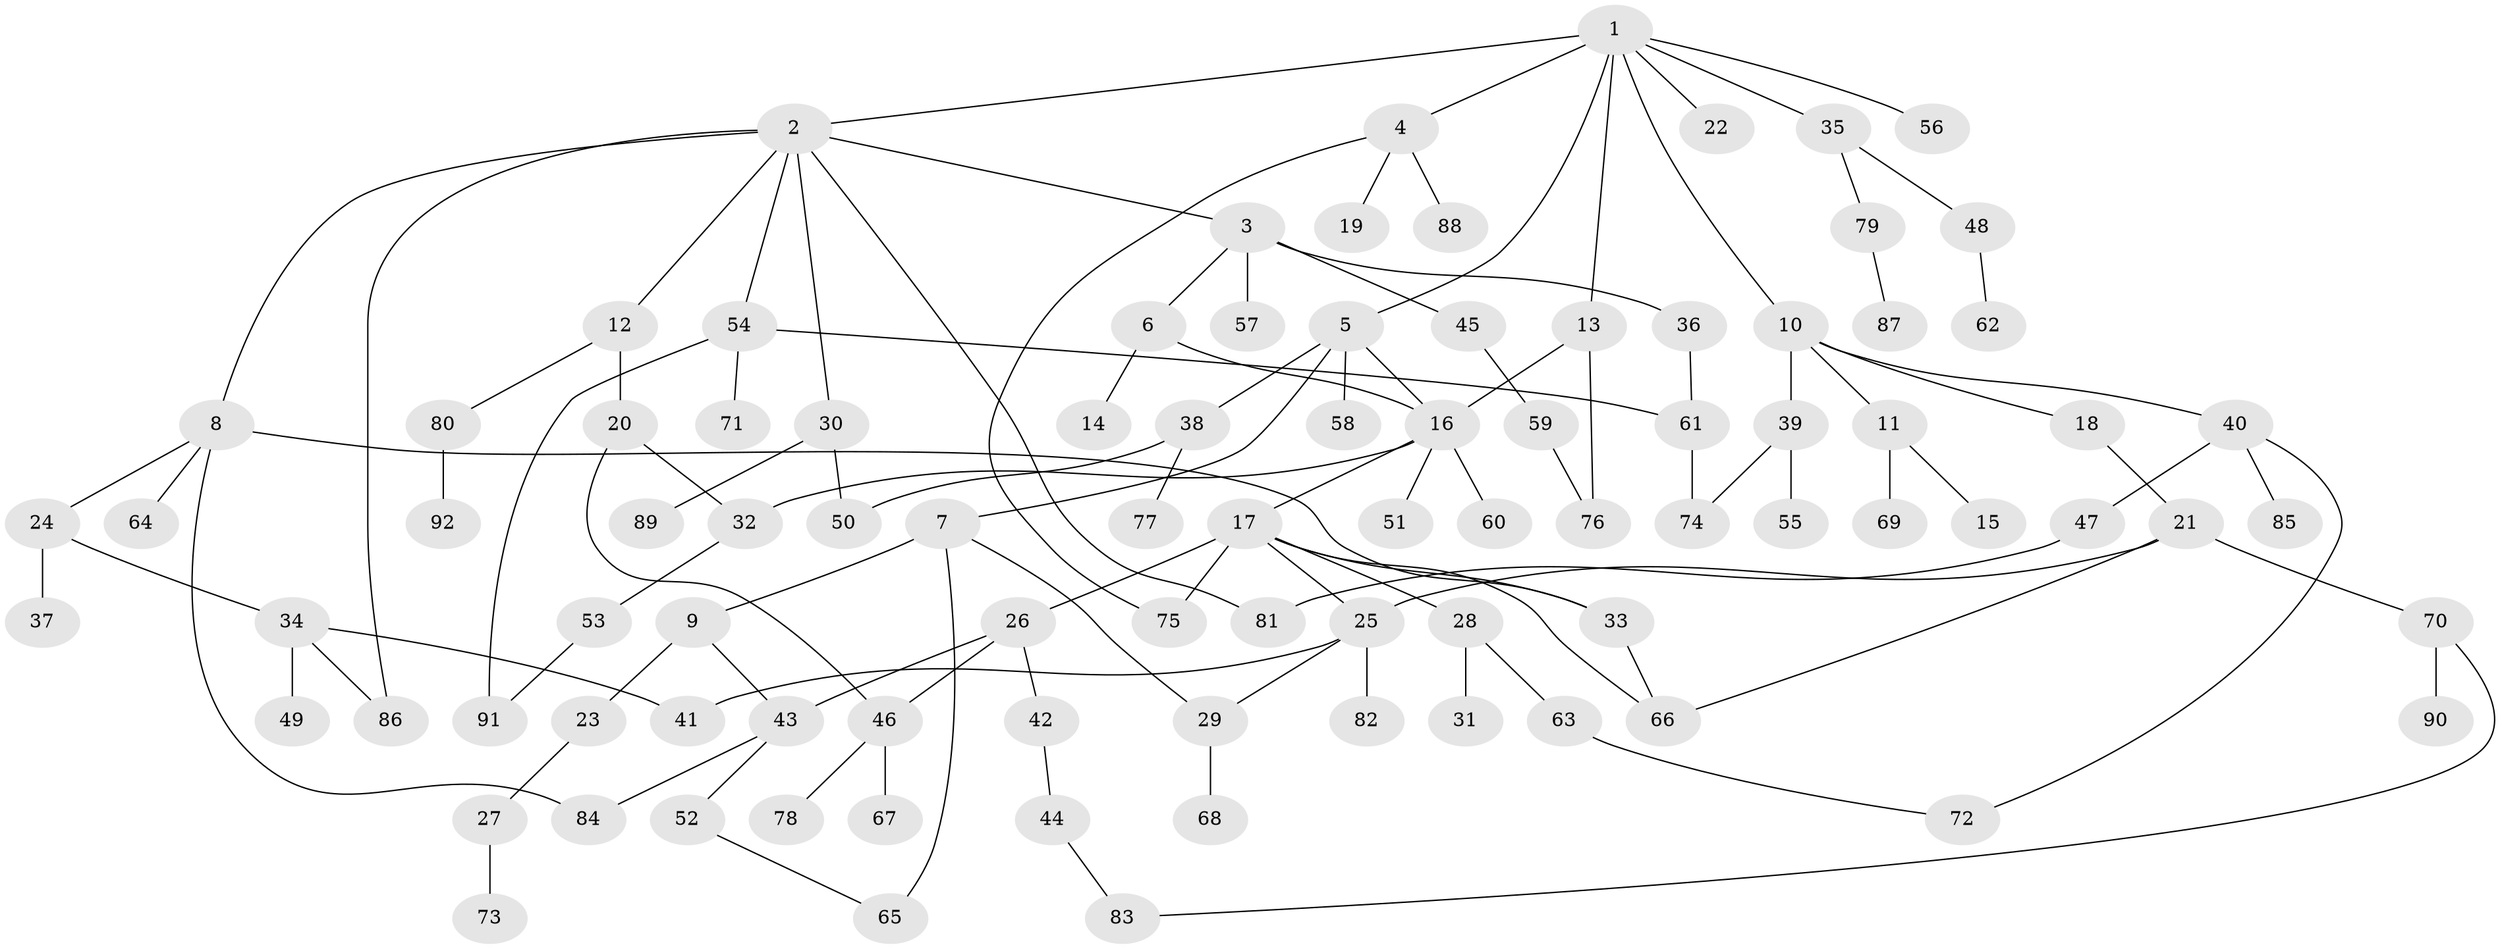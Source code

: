 // Generated by graph-tools (version 1.1) at 2025/49/03/09/25 03:49:21]
// undirected, 92 vertices, 114 edges
graph export_dot {
graph [start="1"]
  node [color=gray90,style=filled];
  1;
  2;
  3;
  4;
  5;
  6;
  7;
  8;
  9;
  10;
  11;
  12;
  13;
  14;
  15;
  16;
  17;
  18;
  19;
  20;
  21;
  22;
  23;
  24;
  25;
  26;
  27;
  28;
  29;
  30;
  31;
  32;
  33;
  34;
  35;
  36;
  37;
  38;
  39;
  40;
  41;
  42;
  43;
  44;
  45;
  46;
  47;
  48;
  49;
  50;
  51;
  52;
  53;
  54;
  55;
  56;
  57;
  58;
  59;
  60;
  61;
  62;
  63;
  64;
  65;
  66;
  67;
  68;
  69;
  70;
  71;
  72;
  73;
  74;
  75;
  76;
  77;
  78;
  79;
  80;
  81;
  82;
  83;
  84;
  85;
  86;
  87;
  88;
  89;
  90;
  91;
  92;
  1 -- 2;
  1 -- 4;
  1 -- 5;
  1 -- 10;
  1 -- 13;
  1 -- 22;
  1 -- 35;
  1 -- 56;
  2 -- 3;
  2 -- 8;
  2 -- 12;
  2 -- 30;
  2 -- 54;
  2 -- 81;
  2 -- 86;
  3 -- 6;
  3 -- 36;
  3 -- 45;
  3 -- 57;
  4 -- 19;
  4 -- 75;
  4 -- 88;
  5 -- 7;
  5 -- 38;
  5 -- 58;
  5 -- 16;
  6 -- 14;
  6 -- 16;
  7 -- 9;
  7 -- 29;
  7 -- 65;
  8 -- 24;
  8 -- 64;
  8 -- 84;
  8 -- 33;
  9 -- 23;
  9 -- 43;
  10 -- 11;
  10 -- 18;
  10 -- 39;
  10 -- 40;
  11 -- 15;
  11 -- 69;
  12 -- 20;
  12 -- 80;
  13 -- 16;
  13 -- 76;
  16 -- 17;
  16 -- 51;
  16 -- 60;
  16 -- 32;
  17 -- 26;
  17 -- 28;
  17 -- 33;
  17 -- 66;
  17 -- 75;
  17 -- 25;
  18 -- 21;
  20 -- 32;
  20 -- 46;
  21 -- 25;
  21 -- 70;
  21 -- 66;
  23 -- 27;
  24 -- 34;
  24 -- 37;
  25 -- 82;
  25 -- 29;
  25 -- 41;
  26 -- 42;
  26 -- 46;
  26 -- 43;
  27 -- 73;
  28 -- 31;
  28 -- 63;
  29 -- 68;
  30 -- 89;
  30 -- 50;
  32 -- 53;
  33 -- 66;
  34 -- 41;
  34 -- 49;
  34 -- 86;
  35 -- 48;
  35 -- 79;
  36 -- 61;
  38 -- 50;
  38 -- 77;
  39 -- 55;
  39 -- 74;
  40 -- 47;
  40 -- 85;
  40 -- 72;
  42 -- 44;
  43 -- 52;
  43 -- 84;
  44 -- 83;
  45 -- 59;
  46 -- 67;
  46 -- 78;
  47 -- 81;
  48 -- 62;
  52 -- 65;
  53 -- 91;
  54 -- 61;
  54 -- 71;
  54 -- 91;
  59 -- 76;
  61 -- 74;
  63 -- 72;
  70 -- 83;
  70 -- 90;
  79 -- 87;
  80 -- 92;
}
